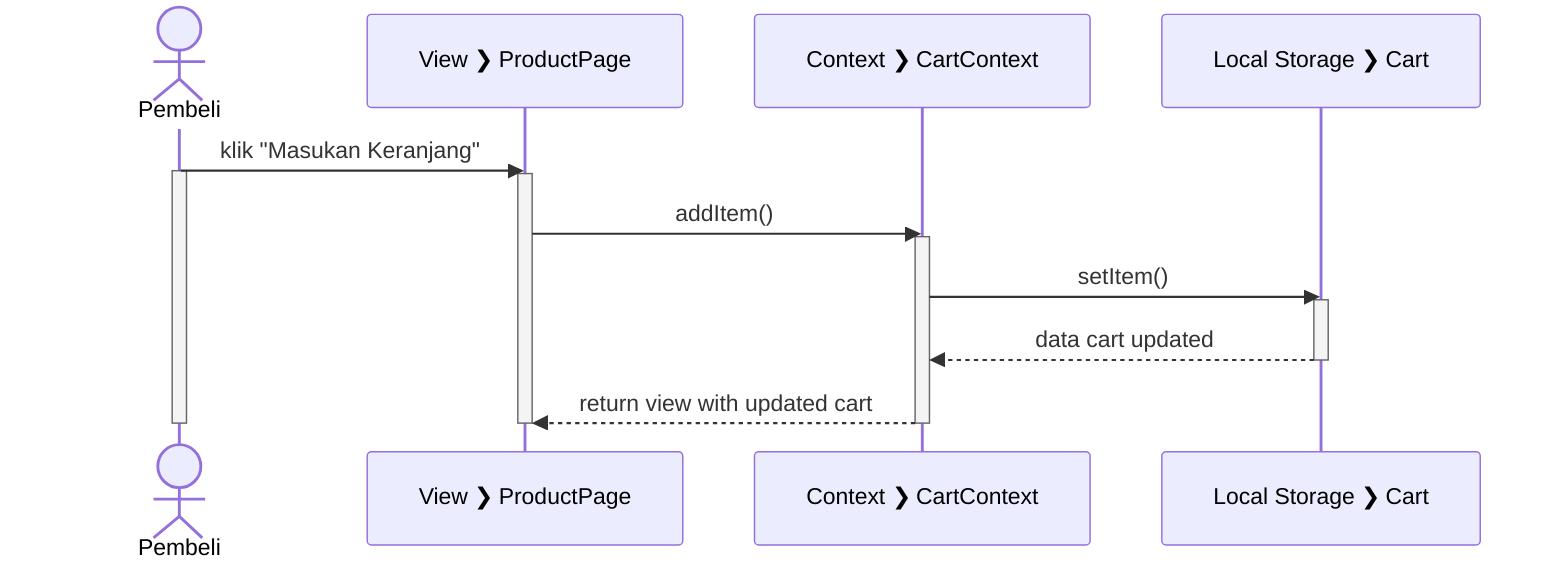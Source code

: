 sequenceDiagram
  actor Pembeli
  participant V_S as View #10095; ProductPage
  participant CTX_C as Context #10095; CartContext
  participant LS_C as Local Storage #10095; Cart

  Pembeli->>V_S: klik "Masukan Keranjang"

  activate Pembeli
  activate V_S

  V_S->>CTX_C: addItem()

  activate CTX_C

  CTX_C->>LS_C: setItem()

  activate LS_C

  LS_C-->>CTX_C: data cart updated

  deactivate LS_C

  CTX_C-->>V_S: return view with updated cart

  deactivate CTX_C
  deactivate V_S
  deactivate Pembeli